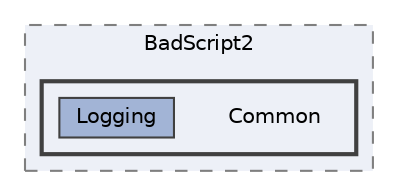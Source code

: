 digraph "src/BadScript2/Common"
{
 // LATEX_PDF_SIZE
  bgcolor="transparent";
  edge [fontname=Helvetica,fontsize=10,labelfontname=Helvetica,labelfontsize=10];
  node [fontname=Helvetica,fontsize=10,shape=box,height=0.2,width=0.4];
  compound=true
  subgraph clusterdir_12ec2e27d2e95feb115cace76ec05ec5 {
    graph [ bgcolor="#edf0f7", pencolor="grey50", label="BadScript2", fontname=Helvetica,fontsize=10 style="filled,dashed", URL="dir_12ec2e27d2e95feb115cace76ec05ec5.html",tooltip=""]
  subgraph clusterdir_6d05c2428dc8ab26a4196baa2f721fbe {
    graph [ bgcolor="#edf0f7", pencolor="grey25", label="", fontname=Helvetica,fontsize=10 style="filled,bold", URL="dir_6d05c2428dc8ab26a4196baa2f721fbe.html",tooltip=""]
    dir_6d05c2428dc8ab26a4196baa2f721fbe [shape=plaintext, label="Common"];
  dir_702ae005d2630f75c69320818e1f46ae [label="Logging", fillcolor="#a2b4d6", color="grey25", style="filled", URL="dir_702ae005d2630f75c69320818e1f46ae.html",tooltip=""];
  }
  }
}
